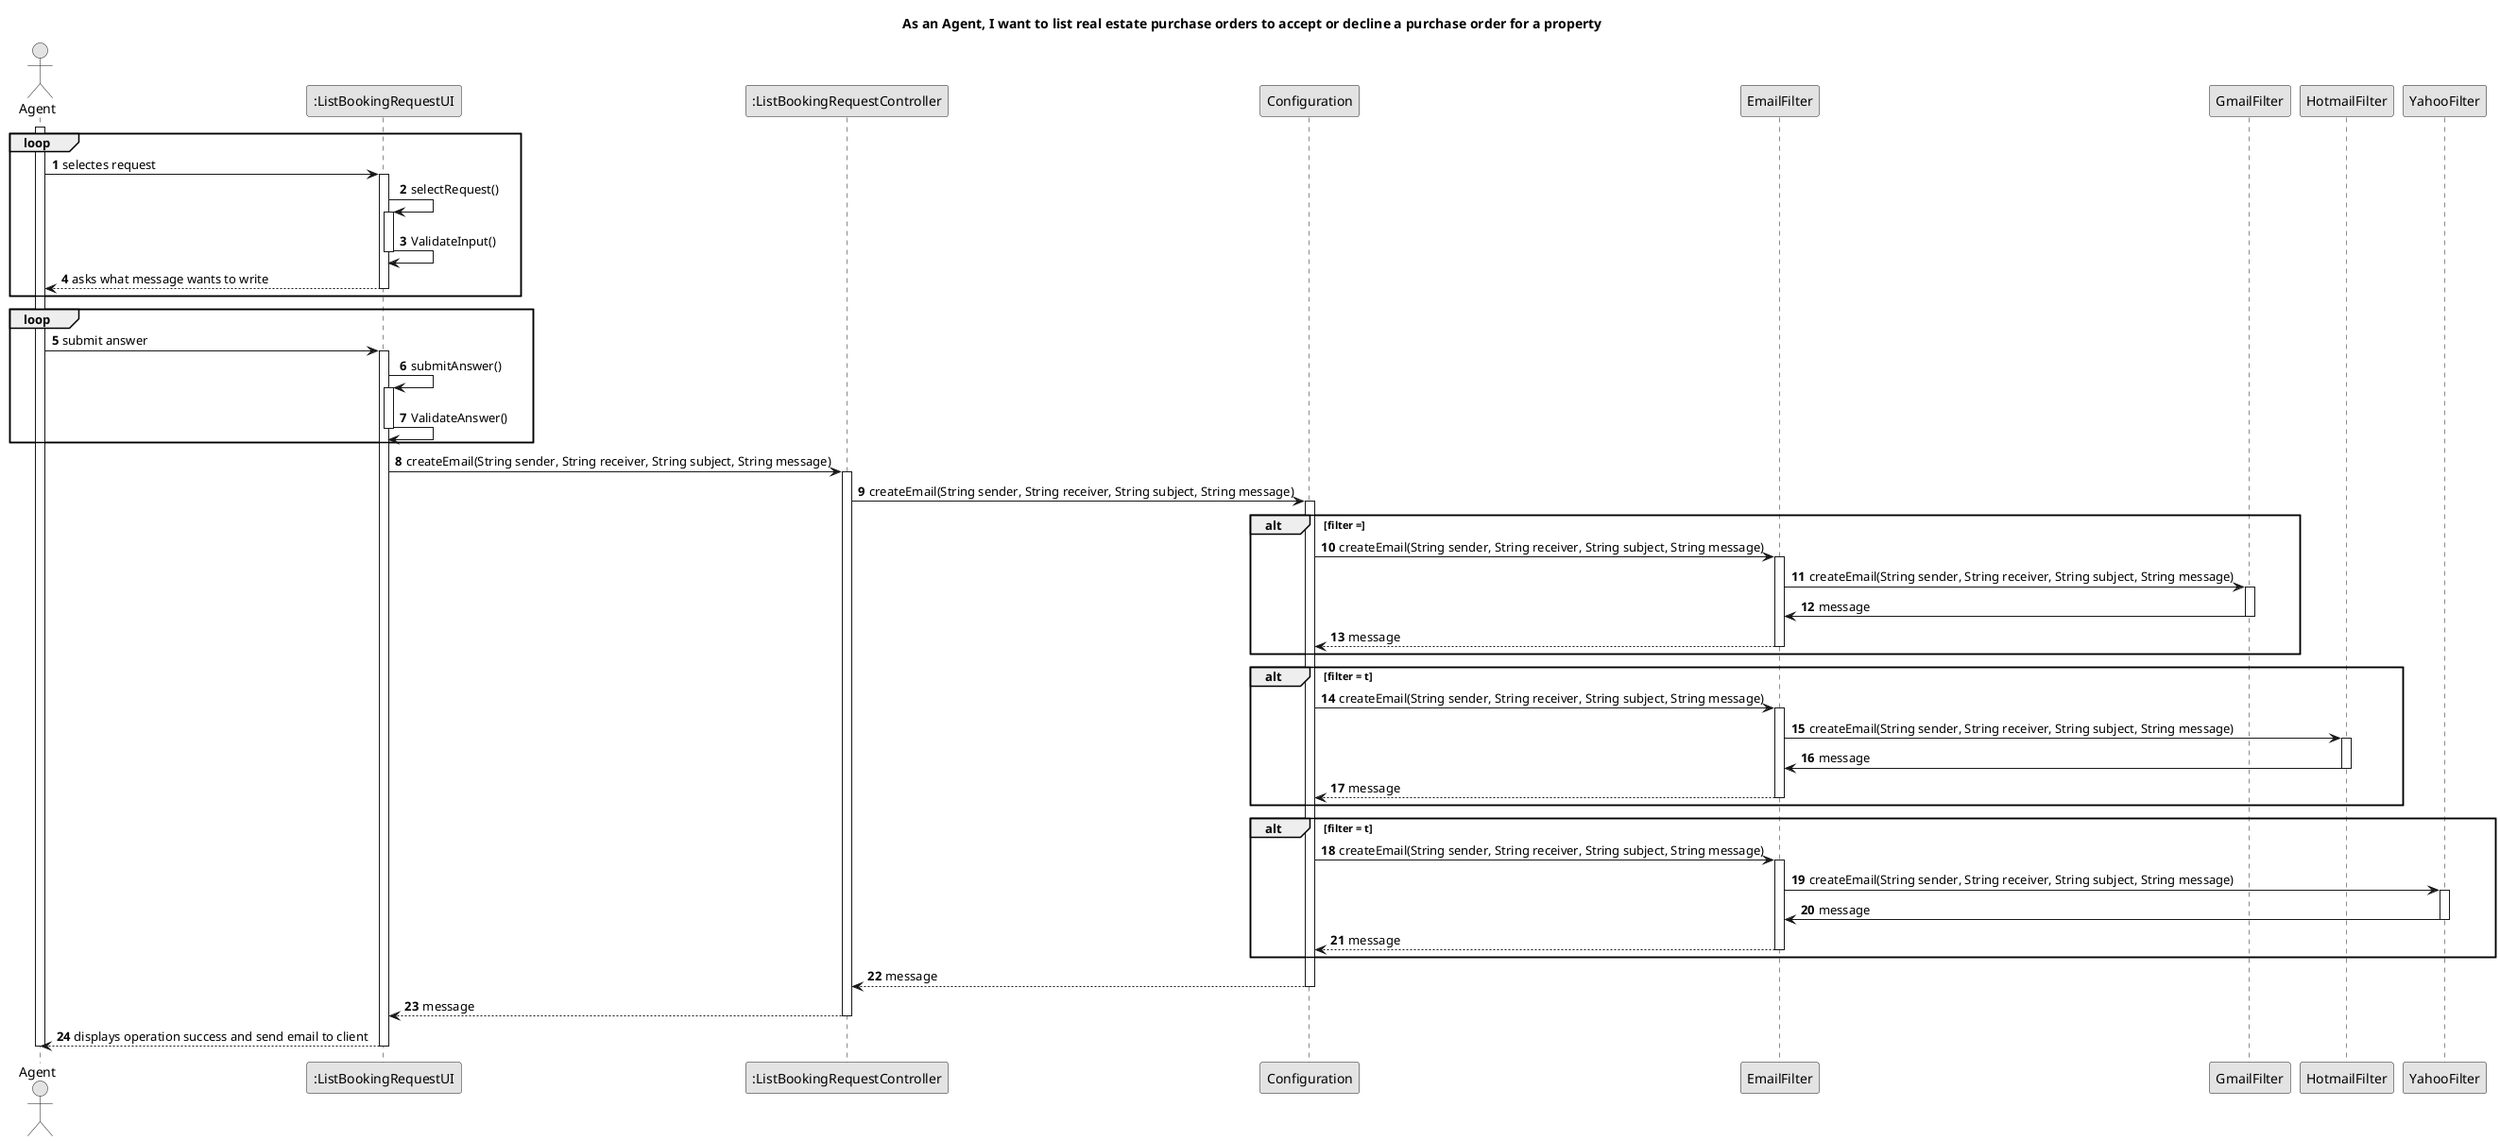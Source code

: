 @startuml
skinparam monochrome true
skinparam packageStyle rectangle
skinparam shadowing false

title As an Agent, I want to list real estate purchase orders to accept or decline a purchase order for a property

autonumber

actor "Agent" as AGT
participant ":ListBookingRequestUI" as UI
participant ":ListBookingRequestController" as CTRL
'participant ":Repositories" as RepositorySingleton
'participant "repositories\n:Repositories" as PLAT
'participant "visitRequestRepository\n:VisitRequestRepository" as REP
participant "Configuration" as Config
participant "EmailFilter" as EmFilter
participant "GmailFilter" as GmFilter
participant "HotmailFilter" as HmFilter
participant "YahooFilter" as YhFilter



activate AGT

    group loop
    AGT -> UI : selectes request
    activate UI

        UI -> UI : selectRequest()
        activate UI

        UI->UI : ValidateInput()
        deactivate UI


    UI--> AGT : asks what message wants to write
    deactivate UI
    end

    group loop
    AGT -> UI : submit answer
    activate UI

        UI -> UI : submitAnswer()
        activate UI

        UI->UI : ValidateAnswer()
        deactivate UI

        end

        UI -> CTRL : createEmail(String sender, String receiver, String subject, String message)

        activate CTRL

            CTRL -> Config : createEmail(String sender, String receiver, String subject, String message)
                activate Config

                alt filter =
                Config -> EmFilter : createEmail(String sender, String receiver, String subject, String message)
                    activate EmFilter

                        EmFilter -> GmFilter: createEmail(String sender, String receiver, String subject, String message)
                            activate GmFilter

                            GmFilter -> EmFilter : message
                        deactivate GmFilter

                    EmFilter --> Config : message
                deactivate EmFilter
                end alt

                alt filter = t
                Config -> EmFilter : createEmail(String sender, String receiver, String subject, String message)
                    activate EmFilter

                        EmFilter -> HmFilter: createEmail(String sender, String receiver, String subject, String message)
                            activate HmFilter

                            HmFilter -> EmFilter : message
                        deactivate HmFilter

                    EmFilter --> Config : message
                deactivate EmFilter
                end alt

                alt filter = t
                Config -> EmFilter : createEmail(String sender, String receiver, String subject, String message)
                    activate EmFilter

                        EmFilter -> YhFilter: createEmail(String sender, String receiver, String subject, String message)
                            activate YhFilter

                            YhFilter -> EmFilter : message
                        deactivate YhFilter

                    EmFilter --> Config : message
                deactivate EmFilter
                end alt
                Config --> CTRL : message
            deactivate Config


        CTRL --> UI : message
        deactivate CTRL
    UI --> AGT: displays operation success and send email to client
    deactivate UI

deactivate AGT

@enduml